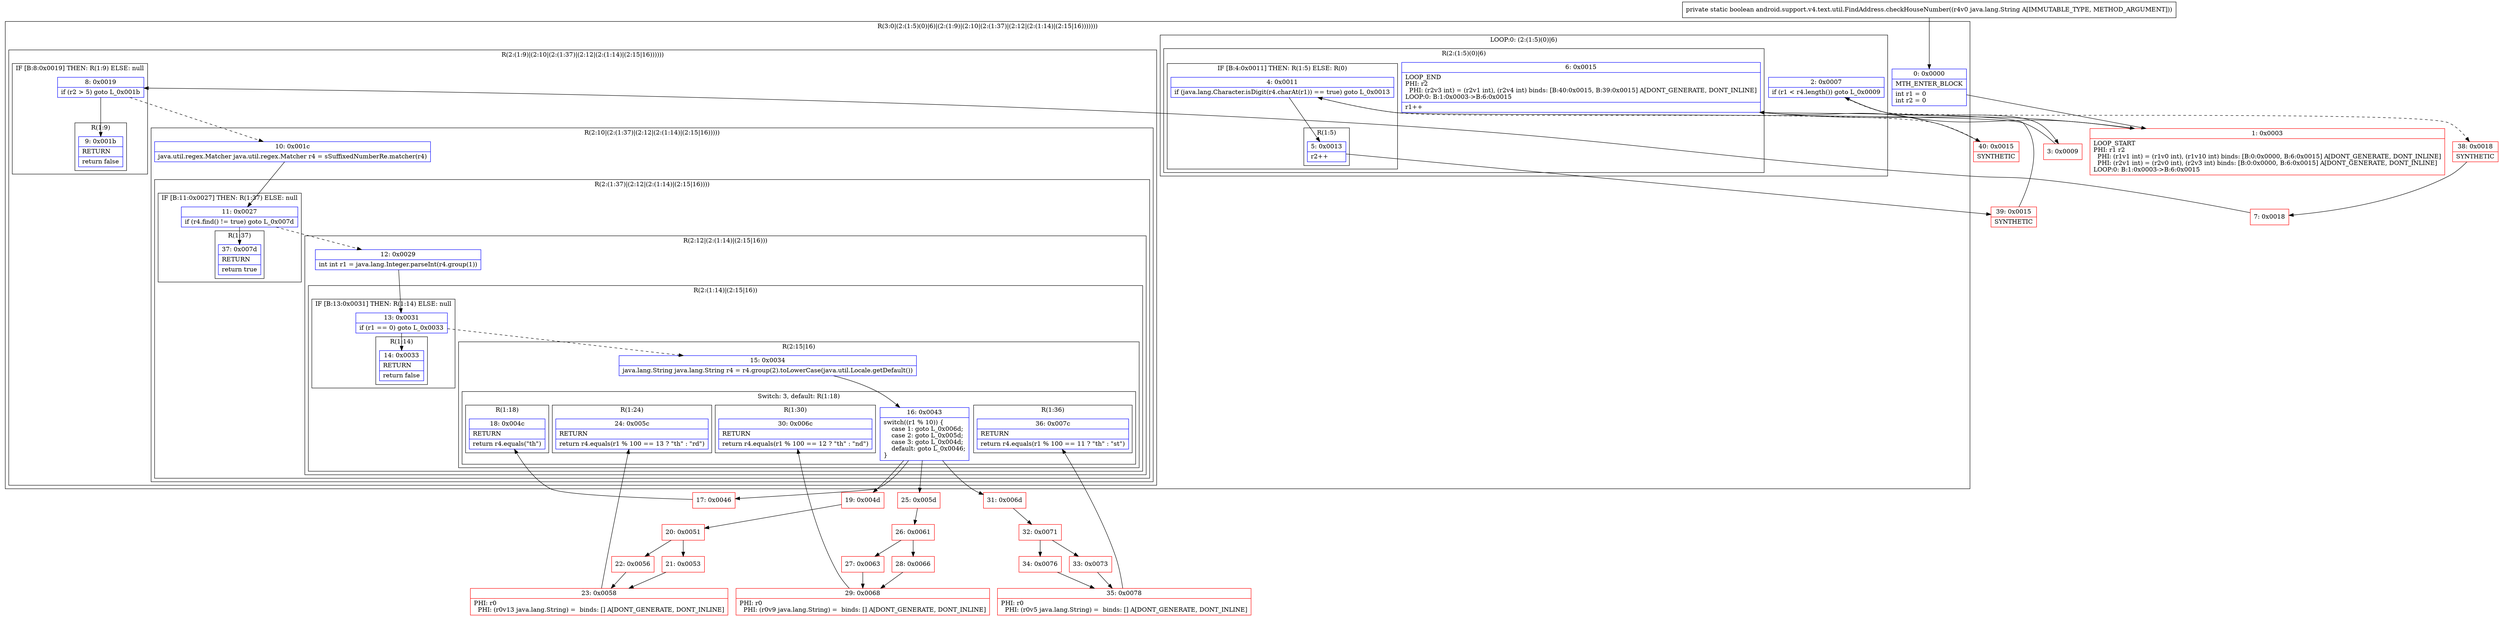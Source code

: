 digraph "CFG forandroid.support.v4.text.util.FindAddress.checkHouseNumber(Ljava\/lang\/String;)Z" {
subgraph cluster_Region_180093475 {
label = "R(3:0|(2:(1:5)(0)|6)|(2:(1:9)|(2:10|(2:(1:37)|(2:12|(2:(1:14)|(2:15|16)))))))";
node [shape=record,color=blue];
Node_0 [shape=record,label="{0\:\ 0x0000|MTH_ENTER_BLOCK\l|int r1 = 0\lint r2 = 0\l}"];
subgraph cluster_LoopRegion_40022366 {
label = "LOOP:0: (2:(1:5)(0)|6)";
node [shape=record,color=blue];
Node_2 [shape=record,label="{2\:\ 0x0007|if (r1 \< r4.length()) goto L_0x0009\l}"];
subgraph cluster_Region_2140997085 {
label = "R(2:(1:5)(0)|6)";
node [shape=record,color=blue];
subgraph cluster_IfRegion_754095387 {
label = "IF [B:4:0x0011] THEN: R(1:5) ELSE: R(0)";
node [shape=record,color=blue];
Node_4 [shape=record,label="{4\:\ 0x0011|if (java.lang.Character.isDigit(r4.charAt(r1)) == true) goto L_0x0013\l}"];
subgraph cluster_Region_1186281404 {
label = "R(1:5)";
node [shape=record,color=blue];
Node_5 [shape=record,label="{5\:\ 0x0013|r2++\l}"];
}
subgraph cluster_Region_2049217905 {
label = "R(0)";
node [shape=record,color=blue];
}
}
Node_6 [shape=record,label="{6\:\ 0x0015|LOOP_END\lPHI: r2 \l  PHI: (r2v3 int) = (r2v1 int), (r2v4 int) binds: [B:40:0x0015, B:39:0x0015] A[DONT_GENERATE, DONT_INLINE]\lLOOP:0: B:1:0x0003\-\>B:6:0x0015\l|r1++\l}"];
}
}
subgraph cluster_Region_1285812090 {
label = "R(2:(1:9)|(2:10|(2:(1:37)|(2:12|(2:(1:14)|(2:15|16))))))";
node [shape=record,color=blue];
subgraph cluster_IfRegion_1372231285 {
label = "IF [B:8:0x0019] THEN: R(1:9) ELSE: null";
node [shape=record,color=blue];
Node_8 [shape=record,label="{8\:\ 0x0019|if (r2 \> 5) goto L_0x001b\l}"];
subgraph cluster_Region_14809864 {
label = "R(1:9)";
node [shape=record,color=blue];
Node_9 [shape=record,label="{9\:\ 0x001b|RETURN\l|return false\l}"];
}
}
subgraph cluster_Region_1181667964 {
label = "R(2:10|(2:(1:37)|(2:12|(2:(1:14)|(2:15|16)))))";
node [shape=record,color=blue];
Node_10 [shape=record,label="{10\:\ 0x001c|java.util.regex.Matcher java.util.regex.Matcher r4 = sSuffixedNumberRe.matcher(r4)\l}"];
subgraph cluster_Region_1589189713 {
label = "R(2:(1:37)|(2:12|(2:(1:14)|(2:15|16))))";
node [shape=record,color=blue];
subgraph cluster_IfRegion_2114772455 {
label = "IF [B:11:0x0027] THEN: R(1:37) ELSE: null";
node [shape=record,color=blue];
Node_11 [shape=record,label="{11\:\ 0x0027|if (r4.find() != true) goto L_0x007d\l}"];
subgraph cluster_Region_15242730 {
label = "R(1:37)";
node [shape=record,color=blue];
Node_37 [shape=record,label="{37\:\ 0x007d|RETURN\l|return true\l}"];
}
}
subgraph cluster_Region_300621133 {
label = "R(2:12|(2:(1:14)|(2:15|16)))";
node [shape=record,color=blue];
Node_12 [shape=record,label="{12\:\ 0x0029|int int r1 = java.lang.Integer.parseInt(r4.group(1))\l}"];
subgraph cluster_Region_1399026354 {
label = "R(2:(1:14)|(2:15|16))";
node [shape=record,color=blue];
subgraph cluster_IfRegion_609912311 {
label = "IF [B:13:0x0031] THEN: R(1:14) ELSE: null";
node [shape=record,color=blue];
Node_13 [shape=record,label="{13\:\ 0x0031|if (r1 == 0) goto L_0x0033\l}"];
subgraph cluster_Region_1549138541 {
label = "R(1:14)";
node [shape=record,color=blue];
Node_14 [shape=record,label="{14\:\ 0x0033|RETURN\l|return false\l}"];
}
}
subgraph cluster_Region_337074235 {
label = "R(2:15|16)";
node [shape=record,color=blue];
Node_15 [shape=record,label="{15\:\ 0x0034|java.lang.String java.lang.String r4 = r4.group(2).toLowerCase(java.util.Locale.getDefault())\l}"];
subgraph cluster_SwitchRegion_1008830334 {
label = "Switch: 3, default: R(1:18)";
node [shape=record,color=blue];
Node_16 [shape=record,label="{16\:\ 0x0043|switch((r1 % 10)) \{\l    case 1: goto L_0x006d;\l    case 2: goto L_0x005d;\l    case 3: goto L_0x004d;\l    default: goto L_0x0046;\l\}\l}"];
subgraph cluster_Region_1969874114 {
label = "R(1:36)";
node [shape=record,color=blue];
Node_36 [shape=record,label="{36\:\ 0x007c|RETURN\l|return r4.equals(r1 % 100 == 11 ? \"th\" : \"st\")\l}"];
}
subgraph cluster_Region_1536273620 {
label = "R(1:30)";
node [shape=record,color=blue];
Node_30 [shape=record,label="{30\:\ 0x006c|RETURN\l|return r4.equals(r1 % 100 == 12 ? \"th\" : \"nd\")\l}"];
}
subgraph cluster_Region_722796396 {
label = "R(1:24)";
node [shape=record,color=blue];
Node_24 [shape=record,label="{24\:\ 0x005c|RETURN\l|return r4.equals(r1 % 100 == 13 ? \"th\" : \"rd\")\l}"];
}
subgraph cluster_Region_465475335 {
label = "R(1:18)";
node [shape=record,color=blue];
Node_18 [shape=record,label="{18\:\ 0x004c|RETURN\l|return r4.equals(\"th\")\l}"];
}
}
}
}
}
}
}
}
}
Node_1 [shape=record,color=red,label="{1\:\ 0x0003|LOOP_START\lPHI: r1 r2 \l  PHI: (r1v1 int) = (r1v0 int), (r1v10 int) binds: [B:0:0x0000, B:6:0x0015] A[DONT_GENERATE, DONT_INLINE]\l  PHI: (r2v1 int) = (r2v0 int), (r2v3 int) binds: [B:0:0x0000, B:6:0x0015] A[DONT_GENERATE, DONT_INLINE]\lLOOP:0: B:1:0x0003\-\>B:6:0x0015\l}"];
Node_3 [shape=record,color=red,label="{3\:\ 0x0009}"];
Node_7 [shape=record,color=red,label="{7\:\ 0x0018}"];
Node_17 [shape=record,color=red,label="{17\:\ 0x0046}"];
Node_19 [shape=record,color=red,label="{19\:\ 0x004d}"];
Node_20 [shape=record,color=red,label="{20\:\ 0x0051}"];
Node_21 [shape=record,color=red,label="{21\:\ 0x0053}"];
Node_22 [shape=record,color=red,label="{22\:\ 0x0056}"];
Node_23 [shape=record,color=red,label="{23\:\ 0x0058|PHI: r0 \l  PHI: (r0v13 java.lang.String) =  binds: [] A[DONT_GENERATE, DONT_INLINE]\l}"];
Node_25 [shape=record,color=red,label="{25\:\ 0x005d}"];
Node_26 [shape=record,color=red,label="{26\:\ 0x0061}"];
Node_27 [shape=record,color=red,label="{27\:\ 0x0063}"];
Node_28 [shape=record,color=red,label="{28\:\ 0x0066}"];
Node_29 [shape=record,color=red,label="{29\:\ 0x0068|PHI: r0 \l  PHI: (r0v9 java.lang.String) =  binds: [] A[DONT_GENERATE, DONT_INLINE]\l}"];
Node_31 [shape=record,color=red,label="{31\:\ 0x006d}"];
Node_32 [shape=record,color=red,label="{32\:\ 0x0071}"];
Node_33 [shape=record,color=red,label="{33\:\ 0x0073}"];
Node_34 [shape=record,color=red,label="{34\:\ 0x0076}"];
Node_35 [shape=record,color=red,label="{35\:\ 0x0078|PHI: r0 \l  PHI: (r0v5 java.lang.String) =  binds: [] A[DONT_GENERATE, DONT_INLINE]\l}"];
Node_38 [shape=record,color=red,label="{38\:\ 0x0018|SYNTHETIC\l}"];
Node_39 [shape=record,color=red,label="{39\:\ 0x0015|SYNTHETIC\l}"];
Node_40 [shape=record,color=red,label="{40\:\ 0x0015|SYNTHETIC\l}"];
MethodNode[shape=record,label="{private static boolean android.support.v4.text.util.FindAddress.checkHouseNumber((r4v0 java.lang.String A[IMMUTABLE_TYPE, METHOD_ARGUMENT])) }"];
MethodNode -> Node_0;
Node_0 -> Node_1;
Node_2 -> Node_3;
Node_2 -> Node_38[style=dashed];
Node_4 -> Node_5;
Node_4 -> Node_40[style=dashed];
Node_5 -> Node_39;
Node_6 -> Node_1;
Node_8 -> Node_9;
Node_8 -> Node_10[style=dashed];
Node_10 -> Node_11;
Node_11 -> Node_12[style=dashed];
Node_11 -> Node_37;
Node_12 -> Node_13;
Node_13 -> Node_14;
Node_13 -> Node_15[style=dashed];
Node_15 -> Node_16;
Node_16 -> Node_17;
Node_16 -> Node_19;
Node_16 -> Node_25;
Node_16 -> Node_31;
Node_1 -> Node_2;
Node_3 -> Node_4;
Node_7 -> Node_8;
Node_17 -> Node_18;
Node_19 -> Node_20;
Node_20 -> Node_21;
Node_20 -> Node_22;
Node_21 -> Node_23;
Node_22 -> Node_23;
Node_23 -> Node_24;
Node_25 -> Node_26;
Node_26 -> Node_27;
Node_26 -> Node_28;
Node_27 -> Node_29;
Node_28 -> Node_29;
Node_29 -> Node_30;
Node_31 -> Node_32;
Node_32 -> Node_33;
Node_32 -> Node_34;
Node_33 -> Node_35;
Node_34 -> Node_35;
Node_35 -> Node_36;
Node_38 -> Node_7;
Node_39 -> Node_6;
Node_40 -> Node_6;
}

